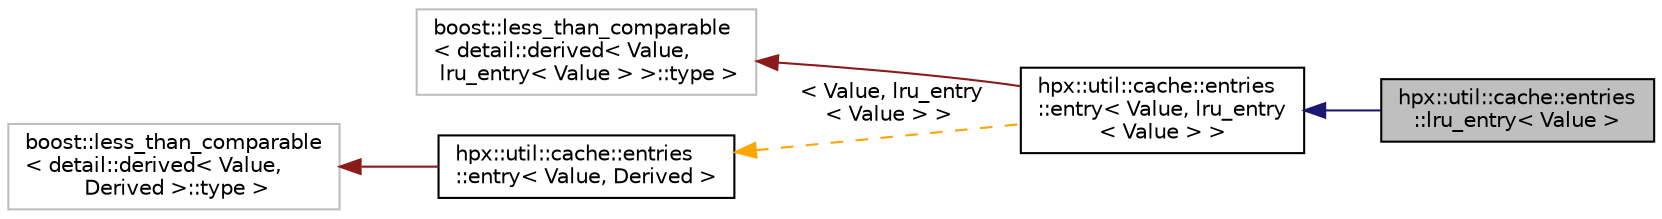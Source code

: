 digraph "hpx::util::cache::entries::lru_entry&lt; Value &gt;"
{
  edge [fontname="Helvetica",fontsize="10",labelfontname="Helvetica",labelfontsize="10"];
  node [fontname="Helvetica",fontsize="10",shape=record];
  rankdir="LR";
  Node5 [label="hpx::util::cache::entries\l::lru_entry\< Value \>",height=0.2,width=0.4,color="black", fillcolor="grey75", style="filled", fontcolor="black"];
  Node6 -> Node5 [dir="back",color="midnightblue",fontsize="10",style="solid",fontname="Helvetica"];
  Node6 [label="hpx::util::cache::entries\l::entry\< Value, lru_entry\l\< Value \> \>",height=0.2,width=0.4,color="black", fillcolor="white", style="filled",URL="$d4/da4/classhpx_1_1util_1_1cache_1_1entries_1_1entry.html"];
  Node7 -> Node6 [dir="back",color="firebrick4",fontsize="10",style="solid",fontname="Helvetica"];
  Node7 [label="boost::less_than_comparable\l\< detail::derived\< Value,\l lru_entry\< Value \> \>::type \>",height=0.2,width=0.4,color="grey75", fillcolor="white", style="filled"];
  Node8 -> Node6 [dir="back",color="orange",fontsize="10",style="dashed",label=" \< Value, lru_entry\l\< Value \> \>" ,fontname="Helvetica"];
  Node8 [label="hpx::util::cache::entries\l::entry\< Value, Derived \>",height=0.2,width=0.4,color="black", fillcolor="white", style="filled",URL="$d4/da4/classhpx_1_1util_1_1cache_1_1entries_1_1entry.html"];
  Node9 -> Node8 [dir="back",color="firebrick4",fontsize="10",style="solid",fontname="Helvetica"];
  Node9 [label="boost::less_than_comparable\l\< detail::derived\< Value,\l Derived \>::type \>",height=0.2,width=0.4,color="grey75", fillcolor="white", style="filled"];
}
